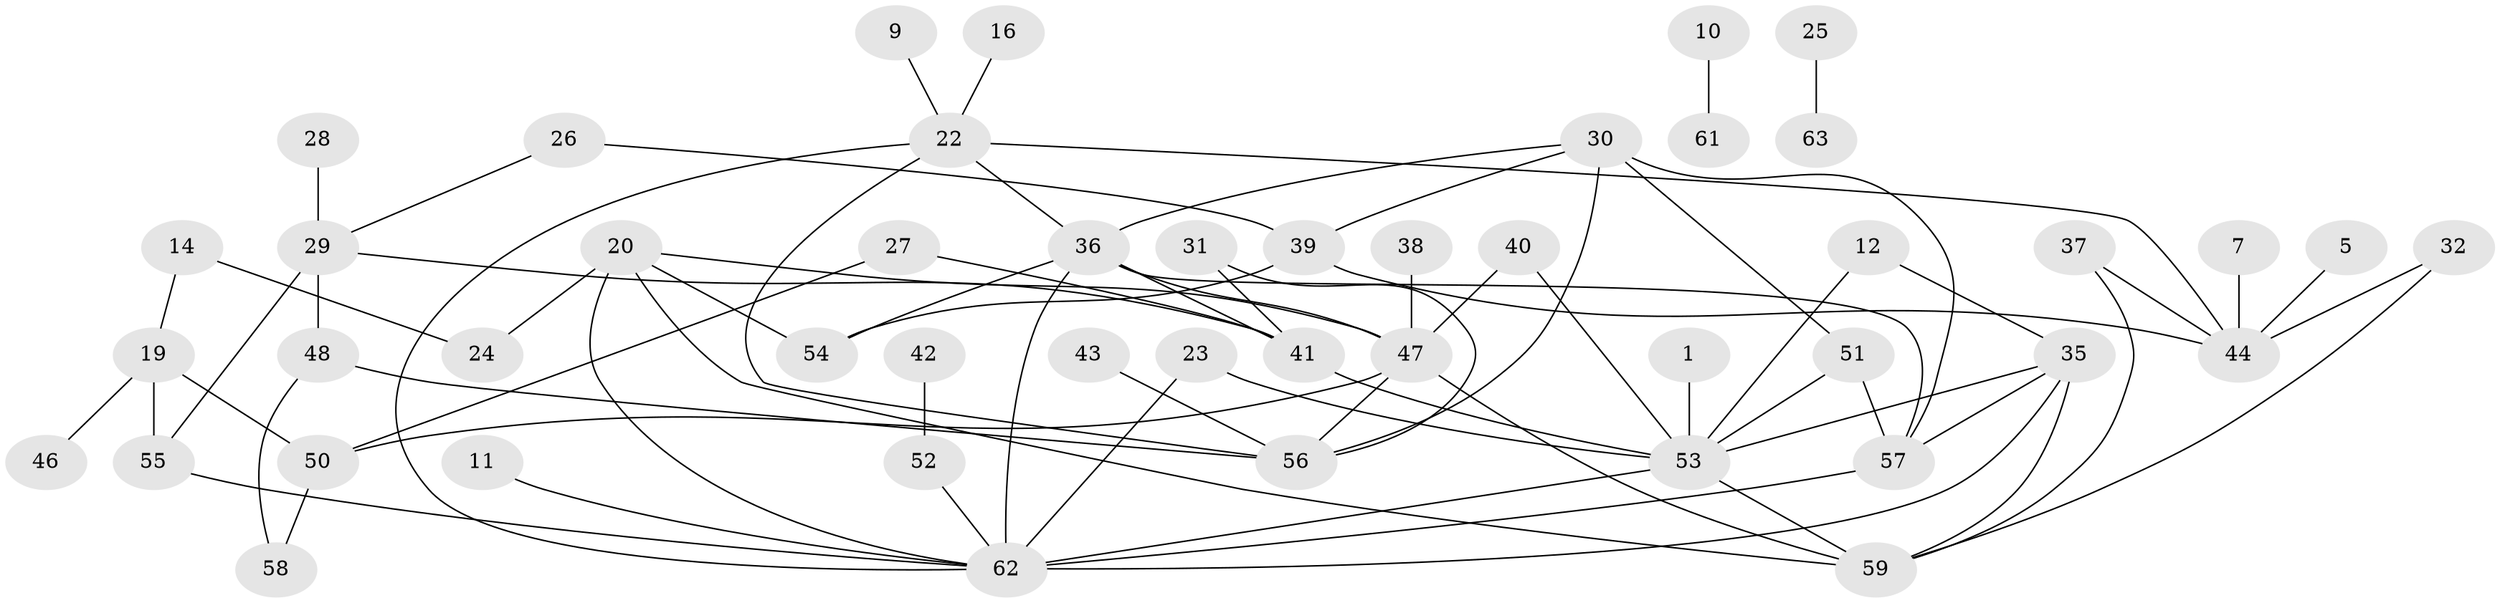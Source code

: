 // original degree distribution, {2: 0.2857142857142857, 1: 0.2222222222222222, 3: 0.15873015873015872, 0: 0.11904761904761904, 4: 0.0873015873015873, 5: 0.0873015873015873, 7: 0.007936507936507936, 6: 0.031746031746031744}
// Generated by graph-tools (version 1.1) at 2025/25/03/09/25 03:25:24]
// undirected, 48 vertices, 75 edges
graph export_dot {
graph [start="1"]
  node [color=gray90,style=filled];
  1;
  5;
  7;
  9;
  10;
  11;
  12;
  14;
  16;
  19;
  20;
  22;
  23;
  24;
  25;
  26;
  27;
  28;
  29;
  30;
  31;
  32;
  35;
  36;
  37;
  38;
  39;
  40;
  41;
  42;
  43;
  44;
  46;
  47;
  48;
  50;
  51;
  52;
  53;
  54;
  55;
  56;
  57;
  58;
  59;
  61;
  62;
  63;
  1 -- 53 [weight=1.0];
  5 -- 44 [weight=1.0];
  7 -- 44 [weight=1.0];
  9 -- 22 [weight=1.0];
  10 -- 61 [weight=1.0];
  11 -- 62 [weight=1.0];
  12 -- 35 [weight=1.0];
  12 -- 53 [weight=1.0];
  14 -- 19 [weight=1.0];
  14 -- 24 [weight=1.0];
  16 -- 22 [weight=1.0];
  19 -- 46 [weight=1.0];
  19 -- 50 [weight=1.0];
  19 -- 55 [weight=1.0];
  20 -- 24 [weight=1.0];
  20 -- 47 [weight=1.0];
  20 -- 54 [weight=1.0];
  20 -- 59 [weight=1.0];
  20 -- 62 [weight=1.0];
  22 -- 36 [weight=1.0];
  22 -- 44 [weight=1.0];
  22 -- 56 [weight=1.0];
  22 -- 62 [weight=1.0];
  23 -- 53 [weight=1.0];
  23 -- 62 [weight=1.0];
  25 -- 63 [weight=1.0];
  26 -- 29 [weight=1.0];
  26 -- 39 [weight=1.0];
  27 -- 41 [weight=1.0];
  27 -- 50 [weight=1.0];
  28 -- 29 [weight=1.0];
  29 -- 41 [weight=2.0];
  29 -- 48 [weight=1.0];
  29 -- 55 [weight=1.0];
  30 -- 36 [weight=1.0];
  30 -- 39 [weight=1.0];
  30 -- 51 [weight=1.0];
  30 -- 56 [weight=1.0];
  30 -- 57 [weight=1.0];
  31 -- 41 [weight=1.0];
  31 -- 56 [weight=1.0];
  32 -- 44 [weight=1.0];
  32 -- 59 [weight=1.0];
  35 -- 53 [weight=1.0];
  35 -- 57 [weight=1.0];
  35 -- 59 [weight=1.0];
  35 -- 62 [weight=1.0];
  36 -- 41 [weight=1.0];
  36 -- 47 [weight=3.0];
  36 -- 54 [weight=1.0];
  36 -- 57 [weight=1.0];
  36 -- 62 [weight=1.0];
  37 -- 44 [weight=1.0];
  37 -- 59 [weight=1.0];
  38 -- 47 [weight=1.0];
  39 -- 44 [weight=1.0];
  39 -- 54 [weight=1.0];
  40 -- 47 [weight=2.0];
  40 -- 53 [weight=1.0];
  41 -- 53 [weight=1.0];
  42 -- 52 [weight=1.0];
  43 -- 56 [weight=1.0];
  47 -- 50 [weight=1.0];
  47 -- 56 [weight=1.0];
  47 -- 59 [weight=1.0];
  48 -- 56 [weight=1.0];
  48 -- 58 [weight=1.0];
  50 -- 58 [weight=1.0];
  51 -- 53 [weight=1.0];
  51 -- 57 [weight=1.0];
  52 -- 62 [weight=1.0];
  53 -- 59 [weight=1.0];
  53 -- 62 [weight=1.0];
  55 -- 62 [weight=1.0];
  57 -- 62 [weight=2.0];
}
